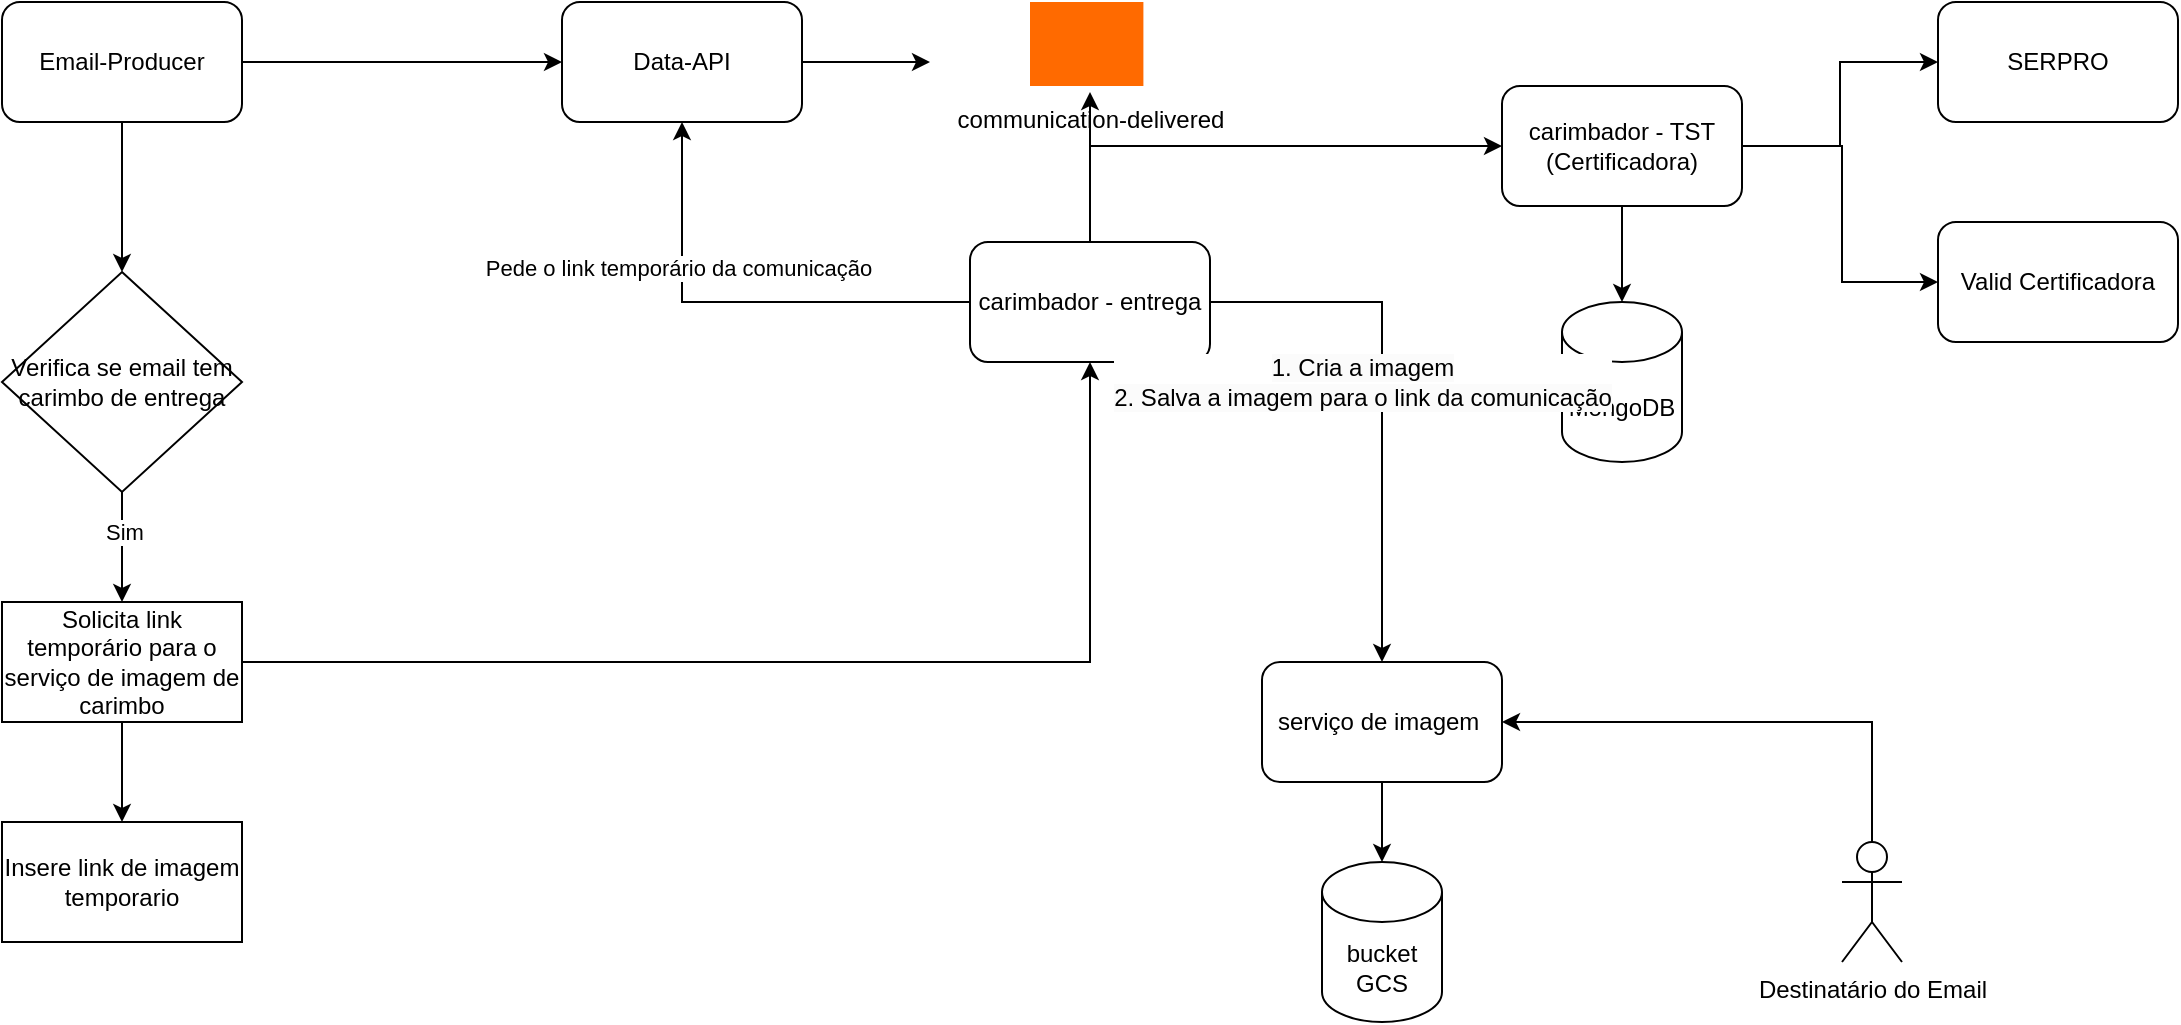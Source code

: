 <mxfile version="26.0.11" pages="2">
  <diagram name="Carimbo de entrega no Email" id="2lCL9pdjSwzXqbeYY4HG">
    <mxGraphModel dx="2253" dy="747" grid="1" gridSize="10" guides="1" tooltips="1" connect="1" arrows="1" fold="1" page="1" pageScale="1" pageWidth="827" pageHeight="1169" math="0" shadow="0">
      <root>
        <mxCell id="0" />
        <mxCell id="1" parent="0" />
        <mxCell id="GK9JkIOlpKe_d5EvESm7-1" value="MongoDB" style="shape=cylinder3;whiteSpace=wrap;html=1;boundedLbl=1;backgroundOutline=1;size=15;" vertex="1" parent="1">
          <mxGeometry x="570" y="360" width="60" height="80" as="geometry" />
        </mxCell>
        <mxCell id="GK9JkIOlpKe_d5EvESm7-42" value="" style="edgeStyle=orthogonalEdgeStyle;rounded=0;orthogonalLoop=1;jettySize=auto;html=1;" edge="1" parent="1" source="GK9JkIOlpKe_d5EvESm7-2" target="GK9JkIOlpKe_d5EvESm7-6">
          <mxGeometry relative="1" as="geometry" />
        </mxCell>
        <mxCell id="GK9JkIOlpKe_d5EvESm7-2" value="Data-API" style="rounded=1;whiteSpace=wrap;html=1;" vertex="1" parent="1">
          <mxGeometry x="70" y="210" width="120" height="60" as="geometry" />
        </mxCell>
        <mxCell id="GK9JkIOlpKe_d5EvESm7-7" value="" style="edgeStyle=orthogonalEdgeStyle;rounded=0;orthogonalLoop=1;jettySize=auto;html=1;" edge="1" parent="1" source="GK9JkIOlpKe_d5EvESm7-3" target="GK9JkIOlpKe_d5EvESm7-6">
          <mxGeometry relative="1" as="geometry" />
        </mxCell>
        <mxCell id="GK9JkIOlpKe_d5EvESm7-15" style="edgeStyle=orthogonalEdgeStyle;rounded=0;orthogonalLoop=1;jettySize=auto;html=1;" edge="1" parent="1" source="GK9JkIOlpKe_d5EvESm7-3" target="GK9JkIOlpKe_d5EvESm7-9">
          <mxGeometry relative="1" as="geometry">
            <Array as="points">
              <mxPoint x="334" y="282" />
            </Array>
          </mxGeometry>
        </mxCell>
        <mxCell id="GK9JkIOlpKe_d5EvESm7-39" style="edgeStyle=orthogonalEdgeStyle;rounded=0;orthogonalLoop=1;jettySize=auto;html=1;" edge="1" parent="1" source="GK9JkIOlpKe_d5EvESm7-3" target="GK9JkIOlpKe_d5EvESm7-2">
          <mxGeometry relative="1" as="geometry" />
        </mxCell>
        <mxCell id="GK9JkIOlpKe_d5EvESm7-40" value="Pede o link temporário da comunicação" style="edgeLabel;html=1;align=center;verticalAlign=middle;resizable=0;points=[];" vertex="1" connectable="0" parent="GK9JkIOlpKe_d5EvESm7-39">
          <mxGeometry x="0.381" y="2" relative="1" as="geometry">
            <mxPoint as="offset" />
          </mxGeometry>
        </mxCell>
        <mxCell id="GK9JkIOlpKe_d5EvESm7-3" value="carimbador - entrega" style="rounded=1;whiteSpace=wrap;html=1;" vertex="1" parent="1">
          <mxGeometry x="274" y="330" width="120" height="60" as="geometry" />
        </mxCell>
        <mxCell id="GK9JkIOlpKe_d5EvESm7-5" value="" style="points=[];aspect=fixed;html=1;align=center;shadow=0;dashed=0;fillColor=#FF6A00;strokeColor=none;shape=mxgraph.alibaba_cloud.kafka;" vertex="1" parent="1">
          <mxGeometry x="304" y="210" width="56.7" height="42" as="geometry" />
        </mxCell>
        <mxCell id="GK9JkIOlpKe_d5EvESm7-6" value="&lt;span style=&quot;text-wrap-mode: wrap;&quot;&gt;communication-delivered&lt;/span&gt;" style="text;html=1;align=center;verticalAlign=top;resizable=0;points=[];autosize=1;strokeColor=none;fillColor=none;labelPosition=center;verticalLabelPosition=bottom;" vertex="1" parent="1">
          <mxGeometry x="254" y="225" width="160" height="30" as="geometry" />
        </mxCell>
        <mxCell id="GK9JkIOlpKe_d5EvESm7-10" value="" style="edgeStyle=orthogonalEdgeStyle;rounded=0;orthogonalLoop=1;jettySize=auto;html=1;" edge="1" parent="1" source="GK9JkIOlpKe_d5EvESm7-9" target="GK9JkIOlpKe_d5EvESm7-1">
          <mxGeometry relative="1" as="geometry" />
        </mxCell>
        <mxCell id="GK9JkIOlpKe_d5EvESm7-13" style="edgeStyle=orthogonalEdgeStyle;rounded=0;orthogonalLoop=1;jettySize=auto;html=1;" edge="1" parent="1" source="GK9JkIOlpKe_d5EvESm7-9" target="GK9JkIOlpKe_d5EvESm7-11">
          <mxGeometry relative="1" as="geometry">
            <Array as="points">
              <mxPoint x="710" y="282" />
              <mxPoint x="710" y="350" />
            </Array>
          </mxGeometry>
        </mxCell>
        <mxCell id="GK9JkIOlpKe_d5EvESm7-14" style="edgeStyle=orthogonalEdgeStyle;rounded=0;orthogonalLoop=1;jettySize=auto;html=1;" edge="1" parent="1" source="GK9JkIOlpKe_d5EvESm7-9" target="GK9JkIOlpKe_d5EvESm7-12">
          <mxGeometry relative="1" as="geometry" />
        </mxCell>
        <mxCell id="GK9JkIOlpKe_d5EvESm7-9" value="carimbador - TST (Certificadora)" style="rounded=1;whiteSpace=wrap;html=1;" vertex="1" parent="1">
          <mxGeometry x="540" y="252" width="120" height="60" as="geometry" />
        </mxCell>
        <mxCell id="GK9JkIOlpKe_d5EvESm7-11" value="Valid Certificadora" style="rounded=1;whiteSpace=wrap;html=1;" vertex="1" parent="1">
          <mxGeometry x="758" y="320" width="120" height="60" as="geometry" />
        </mxCell>
        <mxCell id="GK9JkIOlpKe_d5EvESm7-12" value="SERPRO" style="rounded=1;whiteSpace=wrap;html=1;" vertex="1" parent="1">
          <mxGeometry x="758" y="210" width="120" height="60" as="geometry" />
        </mxCell>
        <mxCell id="GK9JkIOlpKe_d5EvESm7-19" value="" style="edgeStyle=orthogonalEdgeStyle;rounded=0;orthogonalLoop=1;jettySize=auto;html=1;" edge="1" parent="1" source="GK9JkIOlpKe_d5EvESm7-16" target="GK9JkIOlpKe_d5EvESm7-18">
          <mxGeometry relative="1" as="geometry" />
        </mxCell>
        <mxCell id="GK9JkIOlpKe_d5EvESm7-16" value="serviço de imagem&amp;nbsp;" style="rounded=1;whiteSpace=wrap;html=1;" vertex="1" parent="1">
          <mxGeometry x="420" y="540" width="120" height="60" as="geometry" />
        </mxCell>
        <mxCell id="GK9JkIOlpKe_d5EvESm7-18" value="bucket GCS" style="shape=cylinder3;whiteSpace=wrap;html=1;boundedLbl=1;backgroundOutline=1;size=15;" vertex="1" parent="1">
          <mxGeometry x="450" y="640" width="60" height="80" as="geometry" />
        </mxCell>
        <mxCell id="GK9JkIOlpKe_d5EvESm7-23" style="edgeStyle=orthogonalEdgeStyle;rounded=0;orthogonalLoop=1;jettySize=auto;html=1;" edge="1" parent="1" source="GK9JkIOlpKe_d5EvESm7-21" target="GK9JkIOlpKe_d5EvESm7-2">
          <mxGeometry relative="1" as="geometry" />
        </mxCell>
        <mxCell id="GK9JkIOlpKe_d5EvESm7-24" style="edgeStyle=orthogonalEdgeStyle;rounded=0;orthogonalLoop=1;jettySize=auto;html=1;" edge="1" parent="1" source="GK9JkIOlpKe_d5EvESm7-21" target="GK9JkIOlpKe_d5EvESm7-25">
          <mxGeometry relative="1" as="geometry">
            <mxPoint x="-150" y="380" as="targetPoint" />
          </mxGeometry>
        </mxCell>
        <mxCell id="GK9JkIOlpKe_d5EvESm7-21" value="Email-Producer" style="rounded=1;whiteSpace=wrap;html=1;" vertex="1" parent="1">
          <mxGeometry x="-210" y="210" width="120" height="60" as="geometry" />
        </mxCell>
        <mxCell id="GK9JkIOlpKe_d5EvESm7-27" value="" style="edgeStyle=orthogonalEdgeStyle;rounded=0;orthogonalLoop=1;jettySize=auto;html=1;" edge="1" parent="1" source="GK9JkIOlpKe_d5EvESm7-25" target="GK9JkIOlpKe_d5EvESm7-26">
          <mxGeometry relative="1" as="geometry" />
        </mxCell>
        <mxCell id="GK9JkIOlpKe_d5EvESm7-28" value="Sim" style="edgeLabel;html=1;align=center;verticalAlign=middle;resizable=0;points=[];" vertex="1" connectable="0" parent="GK9JkIOlpKe_d5EvESm7-27">
          <mxGeometry x="-0.276" y="1" relative="1" as="geometry">
            <mxPoint as="offset" />
          </mxGeometry>
        </mxCell>
        <mxCell id="GK9JkIOlpKe_d5EvESm7-25" value="Verifica se email tem carimbo de entrega" style="rhombus;whiteSpace=wrap;html=1;" vertex="1" parent="1">
          <mxGeometry x="-210" y="345" width="120" height="110" as="geometry" />
        </mxCell>
        <mxCell id="GK9JkIOlpKe_d5EvESm7-29" style="edgeStyle=orthogonalEdgeStyle;rounded=0;orthogonalLoop=1;jettySize=auto;html=1;" edge="1" parent="1" source="GK9JkIOlpKe_d5EvESm7-26" target="GK9JkIOlpKe_d5EvESm7-3">
          <mxGeometry relative="1" as="geometry" />
        </mxCell>
        <mxCell id="GK9JkIOlpKe_d5EvESm7-31" value="" style="edgeStyle=orthogonalEdgeStyle;rounded=0;orthogonalLoop=1;jettySize=auto;html=1;" edge="1" parent="1" source="GK9JkIOlpKe_d5EvESm7-26" target="GK9JkIOlpKe_d5EvESm7-30">
          <mxGeometry relative="1" as="geometry" />
        </mxCell>
        <mxCell id="GK9JkIOlpKe_d5EvESm7-26" value="Solicita link temporário para o serviço de imagem de carimbo" style="whiteSpace=wrap;html=1;" vertex="1" parent="1">
          <mxGeometry x="-210" y="510" width="120" height="60" as="geometry" />
        </mxCell>
        <mxCell id="GK9JkIOlpKe_d5EvESm7-30" value="Insere link de imagem temporario" style="whiteSpace=wrap;html=1;" vertex="1" parent="1">
          <mxGeometry x="-210" y="620" width="120" height="60" as="geometry" />
        </mxCell>
        <mxCell id="GK9JkIOlpKe_d5EvESm7-38" value="" style="edgeStyle=orthogonalEdgeStyle;rounded=0;orthogonalLoop=1;jettySize=auto;html=1;" edge="1" parent="1" source="GK9JkIOlpKe_d5EvESm7-3" target="GK9JkIOlpKe_d5EvESm7-16">
          <mxGeometry relative="1" as="geometry">
            <mxPoint x="334" y="480" as="sourcePoint" />
          </mxGeometry>
        </mxCell>
        <mxCell id="GK9JkIOlpKe_d5EvESm7-41" value="&lt;div&gt;&lt;span style=&quot;font-size: 12px; text-wrap-mode: wrap; background-color: rgb(251, 251, 251);&quot;&gt;1. Cria a imagem&lt;/span&gt;&lt;/div&gt;&lt;div&gt;&lt;span style=&quot;font-size: 12px; text-wrap-mode: wrap; background-color: rgb(251, 251, 251);&quot;&gt;2. Salva a&amp;nbsp;&lt;/span&gt;&lt;span style=&quot;background-color: light-dark(rgb(251, 251, 251), rgb(21, 21, 21)); font-size: 12px; text-wrap-mode: wrap; color: light-dark(rgb(0, 0, 0), rgb(255, 255, 255));&quot;&gt;imagem para o link da comunicação&lt;/span&gt;&lt;/div&gt;" style="edgeLabel;html=1;align=center;verticalAlign=middle;resizable=0;points=[];" vertex="1" connectable="0" parent="GK9JkIOlpKe_d5EvESm7-38">
          <mxGeometry x="-0.55" y="4" relative="1" as="geometry">
            <mxPoint x="16" y="44" as="offset" />
          </mxGeometry>
        </mxCell>
        <mxCell id="GK9JkIOlpKe_d5EvESm7-44" style="edgeStyle=orthogonalEdgeStyle;rounded=0;orthogonalLoop=1;jettySize=auto;html=1;" edge="1" parent="1" source="GK9JkIOlpKe_d5EvESm7-43" target="GK9JkIOlpKe_d5EvESm7-16">
          <mxGeometry relative="1" as="geometry">
            <Array as="points">
              <mxPoint x="725" y="570" />
            </Array>
          </mxGeometry>
        </mxCell>
        <mxCell id="GK9JkIOlpKe_d5EvESm7-43" value="Destinatário do Email" style="shape=umlActor;verticalLabelPosition=bottom;verticalAlign=top;html=1;outlineConnect=0;" vertex="1" parent="1">
          <mxGeometry x="710" y="630" width="30" height="60" as="geometry" />
        </mxCell>
      </root>
    </mxGraphModel>
  </diagram>
  <diagram id="NgdECJcQnb2c5gxusBHl" name="Anexo como link">
    <mxGraphModel dx="2253" dy="747" grid="1" gridSize="10" guides="1" tooltips="1" connect="1" arrows="1" fold="1" page="1" pageScale="1" pageWidth="827" pageHeight="1169" math="0" shadow="0">
      <root>
        <mxCell id="0" />
        <mxCell id="1" parent="0" />
        <mxCell id="pyLCp4sSMca1QJsfAdAN-15" value="" style="edgeStyle=orthogonalEdgeStyle;rounded=0;orthogonalLoop=1;jettySize=auto;html=1;" edge="1" parent="1" source="JKJViXq0e64Cg5qJfuD_-1" target="pyLCp4sSMca1QJsfAdAN-14">
          <mxGeometry relative="1" as="geometry" />
        </mxCell>
        <mxCell id="JKJViXq0e64Cg5qJfuD_-1" value="Data-API" style="rounded=1;whiteSpace=wrap;html=1;" vertex="1" parent="1">
          <mxGeometry x="70" y="210" width="120" height="60" as="geometry" />
        </mxCell>
        <mxCell id="JKJViXq0e64Cg5qJfuD_-4" style="edgeStyle=orthogonalEdgeStyle;rounded=0;orthogonalLoop=1;jettySize=auto;html=1;" edge="1" parent="1" source="JKJViXq0e64Cg5qJfuD_-2" target="JKJViXq0e64Cg5qJfuD_-1">
          <mxGeometry relative="1" as="geometry" />
        </mxCell>
        <mxCell id="nRE-shb2xIqi-MYpbVxo-1" value="" style="edgeStyle=orthogonalEdgeStyle;rounded=0;orthogonalLoop=1;jettySize=auto;html=1;" edge="1" parent="1" source="JKJViXq0e64Cg5qJfuD_-2" target="JKJViXq0e64Cg5qJfuD_-3">
          <mxGeometry relative="1" as="geometry" />
        </mxCell>
        <mxCell id="JKJViXq0e64Cg5qJfuD_-2" value="Email-Producer" style="rounded=1;whiteSpace=wrap;html=1;" vertex="1" parent="1">
          <mxGeometry x="-210" y="210" width="120" height="60" as="geometry" />
        </mxCell>
        <mxCell id="nRE-shb2xIqi-MYpbVxo-3" value="" style="edgeStyle=orthogonalEdgeStyle;rounded=0;orthogonalLoop=1;jettySize=auto;html=1;" edge="1" parent="1" source="JKJViXq0e64Cg5qJfuD_-3" target="nRE-shb2xIqi-MYpbVxo-2">
          <mxGeometry relative="1" as="geometry" />
        </mxCell>
        <mxCell id="nRE-shb2xIqi-MYpbVxo-4" value="Sim" style="edgeLabel;html=1;align=center;verticalAlign=middle;resizable=0;points=[];" vertex="1" connectable="0" parent="nRE-shb2xIqi-MYpbVxo-3">
          <mxGeometry x="0.2" y="-4" relative="1" as="geometry">
            <mxPoint as="offset" />
          </mxGeometry>
        </mxCell>
        <mxCell id="JKJViXq0e64Cg5qJfuD_-3" value="Verifica se email tem carimbo de entrega" style="rhombus;whiteSpace=wrap;html=1;" vertex="1" parent="1">
          <mxGeometry x="-210" y="345" width="120" height="110" as="geometry" />
        </mxCell>
        <mxCell id="RxgaZWU6d_D_6GXcCjcG-2" value="" style="edgeStyle=orthogonalEdgeStyle;rounded=0;orthogonalLoop=1;jettySize=auto;html=1;" edge="1" parent="1" source="nRE-shb2xIqi-MYpbVxo-2" target="RxgaZWU6d_D_6GXcCjcG-1">
          <mxGeometry relative="1" as="geometry" />
        </mxCell>
        <mxCell id="RxgaZWU6d_D_6GXcCjcG-3" value="Sim" style="edgeLabel;html=1;align=center;verticalAlign=middle;resizable=0;points=[];" vertex="1" connectable="0" parent="RxgaZWU6d_D_6GXcCjcG-2">
          <mxGeometry x="-0.231" relative="1" as="geometry">
            <mxPoint as="offset" />
          </mxGeometry>
        </mxCell>
        <mxCell id="nRE-shb2xIqi-MYpbVxo-2" value="Verifica se tem anexo" style="rhombus;whiteSpace=wrap;html=1;" vertex="1" parent="1">
          <mxGeometry x="-210" y="535" width="120" height="110" as="geometry" />
        </mxCell>
        <mxCell id="pyLCp4sSMca1QJsfAdAN-3" style="edgeStyle=orthogonalEdgeStyle;rounded=0;orthogonalLoop=1;jettySize=auto;html=1;" edge="1" parent="1" source="RxgaZWU6d_D_6GXcCjcG-1" target="VPc1lidvwcF1vS-pa3vb-1">
          <mxGeometry relative="1" as="geometry">
            <Array as="points">
              <mxPoint x="30" y="740" />
              <mxPoint x="30" y="590" />
            </Array>
          </mxGeometry>
        </mxCell>
        <mxCell id="pyLCp4sSMca1QJsfAdAN-5" value="" style="edgeStyle=orthogonalEdgeStyle;rounded=0;orthogonalLoop=1;jettySize=auto;html=1;" edge="1" parent="1" source="RxgaZWU6d_D_6GXcCjcG-1" target="pyLCp4sSMca1QJsfAdAN-4">
          <mxGeometry relative="1" as="geometry" />
        </mxCell>
        <mxCell id="RxgaZWU6d_D_6GXcCjcG-1" value="Solicita um short link para o anexo" style="whiteSpace=wrap;html=1;" vertex="1" parent="1">
          <mxGeometry x="-210" y="710" width="120" height="60" as="geometry" />
        </mxCell>
        <mxCell id="pyLCp4sSMca1QJsfAdAN-2" value="" style="edgeStyle=orthogonalEdgeStyle;rounded=0;orthogonalLoop=1;jettySize=auto;html=1;" edge="1" parent="1" source="VPc1lidvwcF1vS-pa3vb-1" target="pyLCp4sSMca1QJsfAdAN-1">
          <mxGeometry relative="1" as="geometry" />
        </mxCell>
        <mxCell id="pyLCp4sSMca1QJsfAdAN-9" style="edgeStyle=orthogonalEdgeStyle;rounded=0;orthogonalLoop=1;jettySize=auto;html=1;" edge="1" parent="1" source="VPc1lidvwcF1vS-pa3vb-1" target="pyLCp4sSMca1QJsfAdAN-8">
          <mxGeometry relative="1" as="geometry" />
        </mxCell>
        <mxCell id="pyLCp4sSMca1QJsfAdAN-13" value="usuario clicou no link" style="edgeLabel;html=1;align=center;verticalAlign=middle;resizable=0;points=[];" vertex="1" connectable="0" parent="pyLCp4sSMca1QJsfAdAN-9">
          <mxGeometry x="0.311" y="-2" relative="1" as="geometry">
            <mxPoint as="offset" />
          </mxGeometry>
        </mxCell>
        <mxCell id="VPc1lidvwcF1vS-pa3vb-1" value="serviço de shortlink" style="rounded=1;whiteSpace=wrap;html=1;" vertex="1" parent="1">
          <mxGeometry x="230" y="560" width="120" height="60" as="geometry" />
        </mxCell>
        <mxCell id="pyLCp4sSMca1QJsfAdAN-1" value="BD" style="shape=cylinder3;whiteSpace=wrap;html=1;boundedLbl=1;backgroundOutline=1;size=15;" vertex="1" parent="1">
          <mxGeometry x="260" y="660" width="60" height="80" as="geometry" />
        </mxCell>
        <mxCell id="pyLCp4sSMca1QJsfAdAN-4" value="Insere o link dentro do HTML do email" style="whiteSpace=wrap;html=1;" vertex="1" parent="1">
          <mxGeometry x="-210" y="820" width="120" height="60" as="geometry" />
        </mxCell>
        <mxCell id="pyLCp4sSMca1QJsfAdAN-11" style="edgeStyle=orthogonalEdgeStyle;rounded=0;orthogonalLoop=1;jettySize=auto;html=1;" edge="1" parent="1" source="pyLCp4sSMca1QJsfAdAN-8" target="pyLCp4sSMca1QJsfAdAN-10">
          <mxGeometry relative="1" as="geometry" />
        </mxCell>
        <mxCell id="pyLCp4sSMca1QJsfAdAN-8" value="&lt;div&gt;&lt;br&gt;&lt;/div&gt;&lt;div&gt;&lt;br&gt;&lt;/div&gt;&lt;div&gt;&lt;br&gt;&lt;/div&gt;&lt;div&gt;&lt;br&gt;&lt;/div&gt;&lt;div&gt;&lt;br&gt;&lt;/div&gt;&lt;div&gt;&lt;br&gt;&lt;/div&gt;&lt;div&gt;&lt;br&gt;&lt;/div&gt;&lt;div&gt;communication-attachment-opened&lt;/div&gt;" style="points=[];aspect=fixed;html=1;align=center;shadow=0;dashed=0;fillColor=#FF6A00;strokeColor=none;shape=mxgraph.alibaba_cloud.kafka;" vertex="1" parent="1">
          <mxGeometry x="370" y="370" width="56.7" height="42" as="geometry" />
        </mxCell>
        <mxCell id="pyLCp4sSMca1QJsfAdAN-12" style="edgeStyle=orthogonalEdgeStyle;rounded=0;orthogonalLoop=1;jettySize=auto;html=1;" edge="1" parent="1" source="pyLCp4sSMca1QJsfAdAN-10" target="JKJViXq0e64Cg5qJfuD_-1">
          <mxGeometry relative="1" as="geometry" />
        </mxCell>
        <mxCell id="pyLCp4sSMca1QJsfAdAN-10" value="tracking-consumer" style="rounded=1;whiteSpace=wrap;html=1;" vertex="1" parent="1">
          <mxGeometry x="338.35" y="210" width="120" height="60" as="geometry" />
        </mxCell>
        <mxCell id="pyLCp4sSMca1QJsfAdAN-19" value="" style="edgeStyle=orthogonalEdgeStyle;rounded=0;orthogonalLoop=1;jettySize=auto;html=1;" edge="1" parent="1" source="pyLCp4sSMca1QJsfAdAN-14" target="pyLCp4sSMca1QJsfAdAN-20">
          <mxGeometry relative="1" as="geometry">
            <mxPoint x="270" y="100" as="targetPoint" />
          </mxGeometry>
        </mxCell>
        <mxCell id="pyLCp4sSMca1QJsfAdAN-14" value="DeliveryCenter" style="whiteSpace=wrap;html=1;rounded=1;" vertex="1" parent="1">
          <mxGeometry x="70" y="70" width="120" height="60" as="geometry" />
        </mxCell>
        <mxCell id="pyLCp4sSMca1QJsfAdAN-20" value="Criar novo evento no delivery para dizer que o anexo foi baixado" style="text;html=1;align=left;verticalAlign=middle;whiteSpace=wrap;rounded=0;strokeColor=default;" vertex="1" parent="1">
          <mxGeometry x="290" y="57.5" width="270" height="85" as="geometry" />
        </mxCell>
      </root>
    </mxGraphModel>
  </diagram>
</mxfile>
